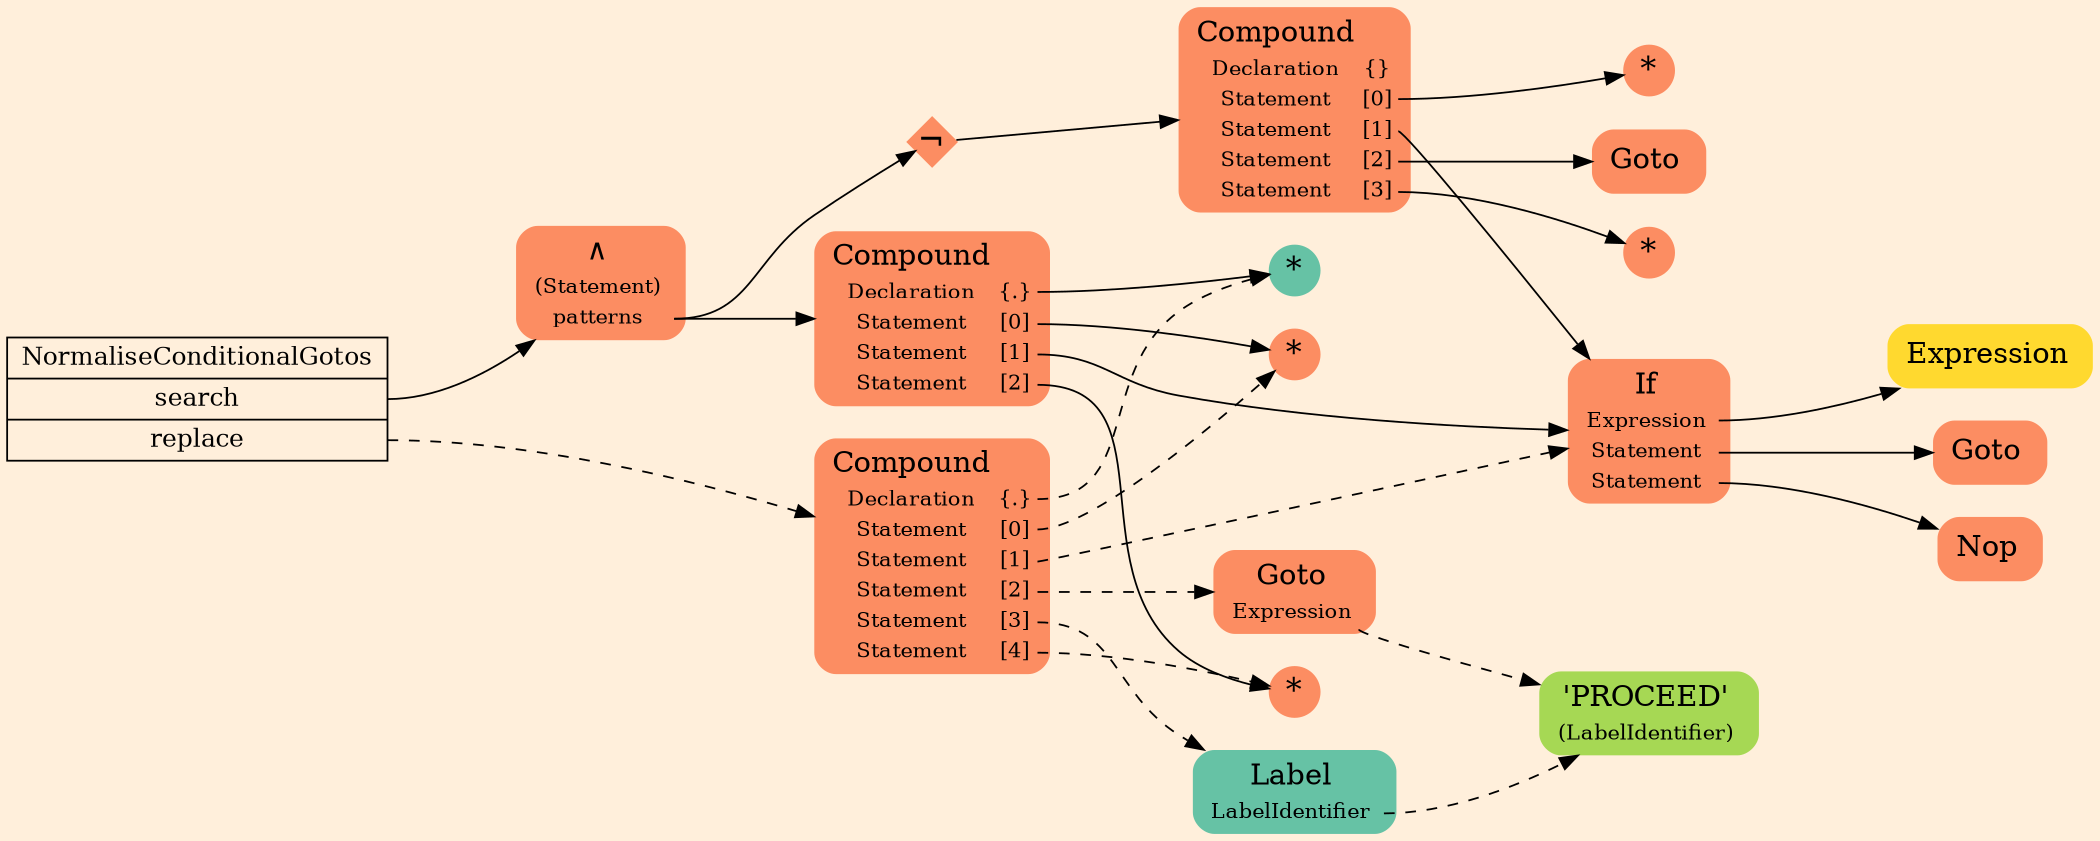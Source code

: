 digraph Inferno {
graph [
rankdir = "LR"
ranksep = 1.0
size = "14,20"
bgcolor = antiquewhite1
color = black
fontcolor = black
];
node [
];
"CR#P44-0" [
shape = "record"
fillcolor = antiquewhite1
label = "<fixed> NormaliseConditionalGotos | <port0> search | <port1> replace"
style = "filled"
fontsize = "14"
color = black
fontcolor = black
];
"#B-2-798" [
shape = "plaintext"
fillcolor = "/set28/2"
label = <<TABLE BORDER="0" CELLBORDER="0" CELLSPACING="0">
 <TR>
  <TD><FONT POINT-SIZE="16.0">∧</FONT></TD>
  <TD></TD>
 </TR>
 <TR>
  <TD>(Statement)</TD>
  <TD PORT="port0"></TD>
 </TR>
 <TR>
  <TD>patterns</TD>
  <TD PORT="port1"></TD>
 </TR>
</TABLE>>
style = "rounded,filled"
fontsize = "12"
];
"#B-2-783" [
shape = "plaintext"
fillcolor = "/set28/2"
label = <<TABLE BORDER="0" CELLBORDER="0" CELLSPACING="0">
 <TR>
  <TD><FONT POINT-SIZE="16.0">Compound</FONT></TD>
  <TD></TD>
 </TR>
 <TR>
  <TD>Declaration</TD>
  <TD PORT="port0">{.}</TD>
 </TR>
 <TR>
  <TD>Statement</TD>
  <TD PORT="port1">[0]</TD>
 </TR>
 <TR>
  <TD>Statement</TD>
  <TD PORT="port2">[1]</TD>
 </TR>
 <TR>
  <TD>Statement</TD>
  <TD PORT="port3">[2]</TD>
 </TR>
</TABLE>>
style = "rounded,filled"
fontsize = "12"
];
"#B-2-790" [
shape = "circle"
fillcolor = "/set28/1"
label = <*>
style = "filled"
fontsize = "18"
penwidth = 0.0
fixedsize = true
width = 0.4
height = 0.4
];
"#B-2-791" [
shape = "circle"
fillcolor = "/set28/2"
label = <*>
style = "filled"
fontsize = "18"
penwidth = 0.0
fixedsize = true
width = 0.4
height = 0.4
];
"#B-2-781" [
shape = "plaintext"
fillcolor = "/set28/2"
label = <<TABLE BORDER="0" CELLBORDER="0" CELLSPACING="0">
 <TR>
  <TD><FONT POINT-SIZE="16.0">If</FONT></TD>
  <TD></TD>
 </TR>
 <TR>
  <TD>Expression</TD>
  <TD PORT="port0"></TD>
 </TR>
 <TR>
  <TD>Statement</TD>
  <TD PORT="port1"></TD>
 </TR>
 <TR>
  <TD>Statement</TD>
  <TD PORT="port2"></TD>
 </TR>
</TABLE>>
style = "rounded,filled"
fontsize = "12"
];
"#B-2-782" [
shape = "plaintext"
fillcolor = "/set28/6"
label = <<TABLE BORDER="0" CELLBORDER="0" CELLSPACING="0">
 <TR>
  <TD><FONT POINT-SIZE="16.0">Expression</FONT></TD>
  <TD></TD>
 </TR>
</TABLE>>
style = "rounded,filled"
fontsize = "12"
];
"#B-2-786" [
shape = "plaintext"
fillcolor = "/set28/2"
label = <<TABLE BORDER="0" CELLBORDER="0" CELLSPACING="0">
 <TR>
  <TD><FONT POINT-SIZE="16.0">Goto</FONT></TD>
  <TD></TD>
 </TR>
</TABLE>>
style = "rounded,filled"
fontsize = "12"
];
"#B-2-800" [
shape = "plaintext"
fillcolor = "/set28/2"
label = <<TABLE BORDER="0" CELLBORDER="0" CELLSPACING="0">
 <TR>
  <TD><FONT POINT-SIZE="16.0">Nop</FONT></TD>
  <TD></TD>
 </TR>
</TABLE>>
style = "rounded,filled"
fontsize = "12"
];
"#B-2-793" [
shape = "circle"
fillcolor = "/set28/2"
label = <*>
style = "filled"
fontsize = "18"
penwidth = 0.0
fixedsize = true
width = 0.4
height = 0.4
];
"#B-2-799" [
shape = "diamond"
fillcolor = "/set28/2"
label = <¬>
style = "filled"
fontsize = "18"
penwidth = 0.0
fixedsize = true
width = 0.4
height = 0.4
];
"#B-2-785" [
shape = "plaintext"
fillcolor = "/set28/2"
label = <<TABLE BORDER="0" CELLBORDER="0" CELLSPACING="0">
 <TR>
  <TD><FONT POINT-SIZE="16.0">Compound</FONT></TD>
  <TD></TD>
 </TR>
 <TR>
  <TD>Declaration</TD>
  <TD PORT="port0">{}</TD>
 </TR>
 <TR>
  <TD>Statement</TD>
  <TD PORT="port1">[0]</TD>
 </TR>
 <TR>
  <TD>Statement</TD>
  <TD PORT="port2">[1]</TD>
 </TR>
 <TR>
  <TD>Statement</TD>
  <TD PORT="port3">[2]</TD>
 </TR>
 <TR>
  <TD>Statement</TD>
  <TD PORT="port4">[3]</TD>
 </TR>
</TABLE>>
style = "rounded,filled"
fontsize = "12"
];
"#B-2-792" [
shape = "circle"
fillcolor = "/set28/2"
label = <*>
style = "filled"
fontsize = "18"
penwidth = 0.0
fixedsize = true
width = 0.4
height = 0.4
];
"#B-2-789" [
shape = "plaintext"
fillcolor = "/set28/2"
label = <<TABLE BORDER="0" CELLBORDER="0" CELLSPACING="0">
 <TR>
  <TD><FONT POINT-SIZE="16.0">Goto</FONT></TD>
  <TD></TD>
 </TR>
</TABLE>>
style = "rounded,filled"
fontsize = "12"
];
"#B-2-794" [
shape = "circle"
fillcolor = "/set28/2"
label = <*>
style = "filled"
fontsize = "18"
penwidth = 0.0
fixedsize = true
width = 0.4
height = 0.4
];
"#B-2-784" [
shape = "plaintext"
fillcolor = "/set28/2"
label = <<TABLE BORDER="0" CELLBORDER="0" CELLSPACING="0">
 <TR>
  <TD><FONT POINT-SIZE="16.0">Compound</FONT></TD>
  <TD></TD>
 </TR>
 <TR>
  <TD>Declaration</TD>
  <TD PORT="port0">{.}</TD>
 </TR>
 <TR>
  <TD>Statement</TD>
  <TD PORT="port1">[0]</TD>
 </TR>
 <TR>
  <TD>Statement</TD>
  <TD PORT="port2">[1]</TD>
 </TR>
 <TR>
  <TD>Statement</TD>
  <TD PORT="port3">[2]</TD>
 </TR>
 <TR>
  <TD>Statement</TD>
  <TD PORT="port4">[3]</TD>
 </TR>
 <TR>
  <TD>Statement</TD>
  <TD PORT="port5">[4]</TD>
 </TR>
</TABLE>>
style = "rounded,filled"
fontsize = "12"
];
"#B-2-788" [
shape = "plaintext"
fillcolor = "/set28/2"
label = <<TABLE BORDER="0" CELLBORDER="0" CELLSPACING="0">
 <TR>
  <TD><FONT POINT-SIZE="16.0">Goto</FONT></TD>
  <TD></TD>
 </TR>
 <TR>
  <TD>Expression</TD>
  <TD PORT="port0"></TD>
 </TR>
</TABLE>>
style = "rounded,filled"
fontsize = "12"
];
"#B-2-797" [
shape = "plaintext"
fillcolor = "/set28/5"
label = <<TABLE BORDER="0" CELLBORDER="0" CELLSPACING="0">
 <TR>
  <TD><FONT POINT-SIZE="16.0">'PROCEED'</FONT></TD>
  <TD></TD>
 </TR>
 <TR>
  <TD>(LabelIdentifier)</TD>
  <TD PORT="port0"></TD>
 </TR>
</TABLE>>
style = "rounded,filled"
fontsize = "12"
];
"#B-2-796" [
shape = "plaintext"
fillcolor = "/set28/1"
label = <<TABLE BORDER="0" CELLBORDER="0" CELLSPACING="0">
 <TR>
  <TD><FONT POINT-SIZE="16.0">Label</FONT></TD>
  <TD></TD>
 </TR>
 <TR>
  <TD>LabelIdentifier</TD>
  <TD PORT="port0"></TD>
 </TR>
</TABLE>>
style = "rounded,filled"
fontsize = "12"
];
"CR#P44-0":port0 -> "#B-2-798" [style="solid"
color = black
fontcolor = black
];
"CR#P44-0":port1 -> "#B-2-784" [style="dashed"
color = black
fontcolor = black
];
"#B-2-798":port1 -> "#B-2-783" [style="solid"
color = black
fontcolor = black
];
"#B-2-798":port1 -> "#B-2-799" [style="solid"
color = black
fontcolor = black
];
"#B-2-783":port0 -> "#B-2-790" [style="solid"
color = black
fontcolor = black
];
"#B-2-783":port1 -> "#B-2-791" [style="solid"
color = black
fontcolor = black
];
"#B-2-783":port2 -> "#B-2-781" [style="solid"
color = black
fontcolor = black
];
"#B-2-783":port3 -> "#B-2-793" [style="solid"
color = black
fontcolor = black
];
"#B-2-781":port0 -> "#B-2-782" [style="solid"
color = black
fontcolor = black
];
"#B-2-781":port1 -> "#B-2-786" [style="solid"
color = black
fontcolor = black
];
"#B-2-781":port2 -> "#B-2-800" [style="solid"
color = black
fontcolor = black
];
"#B-2-799" -> "#B-2-785" [style="solid"
color = black
fontcolor = black
];
"#B-2-785":port1 -> "#B-2-792" [style="solid"
color = black
fontcolor = black
];
"#B-2-785":port2 -> "#B-2-781" [style="solid"
color = black
fontcolor = black
];
"#B-2-785":port3 -> "#B-2-789" [style="solid"
color = black
fontcolor = black
];
"#B-2-785":port4 -> "#B-2-794" [style="solid"
color = black
fontcolor = black
];
"#B-2-784":port0 -> "#B-2-790" [style="dashed"
color = black
fontcolor = black
];
"#B-2-784":port1 -> "#B-2-791" [style="dashed"
color = black
fontcolor = black
];
"#B-2-784":port2 -> "#B-2-781" [style="dashed"
color = black
fontcolor = black
];
"#B-2-784":port3 -> "#B-2-788" [style="dashed"
color = black
fontcolor = black
];
"#B-2-784":port4 -> "#B-2-796" [style="dashed"
color = black
fontcolor = black
];
"#B-2-784":port5 -> "#B-2-793" [style="dashed"
color = black
fontcolor = black
];
"#B-2-788":port0 -> "#B-2-797" [style="dashed"
color = black
fontcolor = black
];
"#B-2-796":port0 -> "#B-2-797" [style="dashed"
color = black
fontcolor = black
];
}
